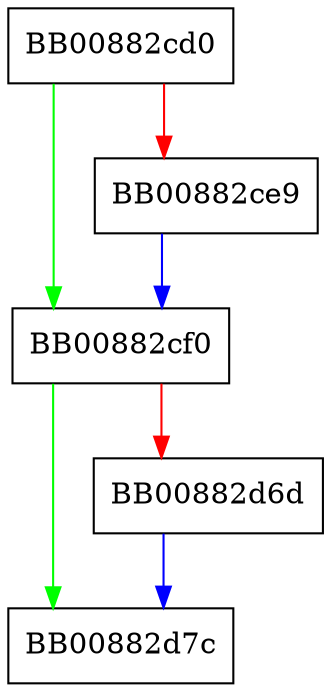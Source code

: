 digraph _IO_old_init {
  node [shape="box"];
  graph [splines=ortho];
  BB00882cd0 -> BB00882cf0 [color="green"];
  BB00882cd0 -> BB00882ce9 [color="red"];
  BB00882ce9 -> BB00882cf0 [color="blue"];
  BB00882cf0 -> BB00882d7c [color="green"];
  BB00882cf0 -> BB00882d6d [color="red"];
  BB00882d6d -> BB00882d7c [color="blue"];
}